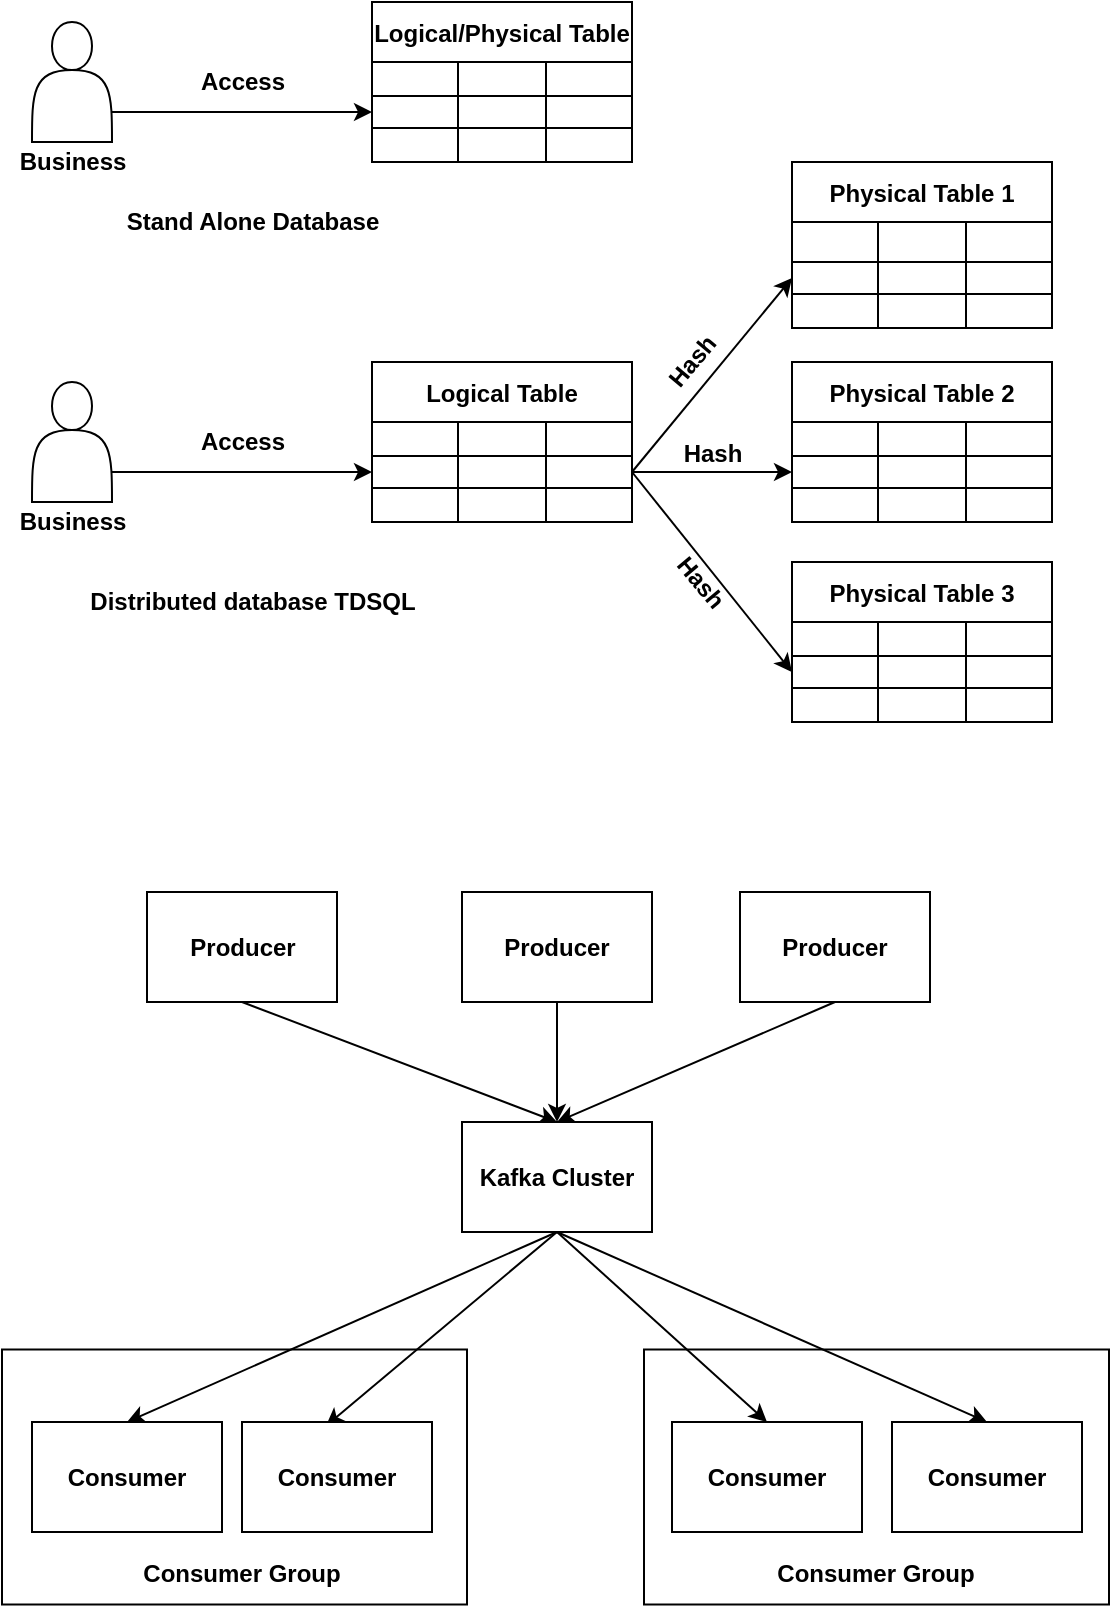 <mxfile version="17.4.2" type="github">
  <diagram id="5ivljqsj1AsLhp-okKk9" name="Page-1">
    <mxGraphModel dx="824" dy="675" grid="1" gridSize="10" guides="1" tooltips="1" connect="1" arrows="1" fold="1" page="1" pageScale="1" pageWidth="827" pageHeight="1169" math="0" shadow="0">
      <root>
        <mxCell id="0" />
        <mxCell id="1" parent="0" />
        <mxCell id="U381cvDwbXXh_-2mYH2C-10" value="" style="rounded=0;whiteSpace=wrap;html=1;" vertex="1" parent="1">
          <mxGeometry x="406" y="813.75" width="232.5" height="127.5" as="geometry" />
        </mxCell>
        <mxCell id="U381cvDwbXXh_-2mYH2C-9" value="" style="rounded=0;whiteSpace=wrap;html=1;" vertex="1" parent="1">
          <mxGeometry x="85" y="813.75" width="232.5" height="127.5" as="geometry" />
        </mxCell>
        <mxCell id="CIrGzN-7pVDjRdNqsoNU-16" style="edgeStyle=orthogonalEdgeStyle;rounded=0;orthogonalLoop=1;jettySize=auto;html=1;exitX=1;exitY=0.75;exitDx=0;exitDy=0;entryX=0;entryY=0.5;entryDx=0;entryDy=0;" parent="1" source="CIrGzN-7pVDjRdNqsoNU-1" target="CIrGzN-7pVDjRdNqsoNU-8" edge="1">
          <mxGeometry relative="1" as="geometry" />
        </mxCell>
        <mxCell id="CIrGzN-7pVDjRdNqsoNU-1" value="" style="shape=actor;whiteSpace=wrap;html=1;" parent="1" vertex="1">
          <mxGeometry x="100" y="150" width="40" height="60" as="geometry" />
        </mxCell>
        <mxCell id="CIrGzN-7pVDjRdNqsoNU-2" value="&lt;b&gt;Business&lt;/b&gt;" style="text;html=1;align=center;verticalAlign=middle;resizable=0;points=[];autosize=1;strokeColor=none;fillColor=none;" parent="1" vertex="1">
          <mxGeometry x="85" y="210" width="70" height="20" as="geometry" />
        </mxCell>
        <mxCell id="CIrGzN-7pVDjRdNqsoNU-3" value="Logical/Physical Table" style="shape=table;startSize=30;container=1;collapsible=0;childLayout=tableLayout;fontStyle=1;align=center;" parent="1" vertex="1">
          <mxGeometry x="270" y="140" width="130" height="80" as="geometry" />
        </mxCell>
        <mxCell id="CIrGzN-7pVDjRdNqsoNU-4" value="" style="shape=tableRow;horizontal=0;startSize=0;swimlaneHead=0;swimlaneBody=0;top=0;left=0;bottom=0;right=0;collapsible=0;dropTarget=0;fillColor=none;points=[[0,0.5],[1,0.5]];portConstraint=eastwest;" parent="CIrGzN-7pVDjRdNqsoNU-3" vertex="1">
          <mxGeometry y="30" width="130" height="17" as="geometry" />
        </mxCell>
        <mxCell id="CIrGzN-7pVDjRdNqsoNU-5" value="" style="shape=partialRectangle;html=1;whiteSpace=wrap;connectable=0;fillColor=none;top=0;left=0;bottom=0;right=0;overflow=hidden;" parent="CIrGzN-7pVDjRdNqsoNU-4" vertex="1">
          <mxGeometry width="43" height="17" as="geometry">
            <mxRectangle width="43" height="17" as="alternateBounds" />
          </mxGeometry>
        </mxCell>
        <mxCell id="CIrGzN-7pVDjRdNqsoNU-6" value="" style="shape=partialRectangle;html=1;whiteSpace=wrap;connectable=0;fillColor=none;top=0;left=0;bottom=0;right=0;overflow=hidden;" parent="CIrGzN-7pVDjRdNqsoNU-4" vertex="1">
          <mxGeometry x="43" width="44" height="17" as="geometry">
            <mxRectangle width="44" height="17" as="alternateBounds" />
          </mxGeometry>
        </mxCell>
        <mxCell id="CIrGzN-7pVDjRdNqsoNU-7" value="" style="shape=partialRectangle;html=1;whiteSpace=wrap;connectable=0;fillColor=none;top=0;left=0;bottom=0;right=0;overflow=hidden;" parent="CIrGzN-7pVDjRdNqsoNU-4" vertex="1">
          <mxGeometry x="87" width="43" height="17" as="geometry">
            <mxRectangle width="43" height="17" as="alternateBounds" />
          </mxGeometry>
        </mxCell>
        <mxCell id="CIrGzN-7pVDjRdNqsoNU-8" value="" style="shape=tableRow;horizontal=0;startSize=0;swimlaneHead=0;swimlaneBody=0;top=0;left=0;bottom=0;right=0;collapsible=0;dropTarget=0;fillColor=none;points=[[0,0.5],[1,0.5]];portConstraint=eastwest;" parent="CIrGzN-7pVDjRdNqsoNU-3" vertex="1">
          <mxGeometry y="47" width="130" height="16" as="geometry" />
        </mxCell>
        <mxCell id="CIrGzN-7pVDjRdNqsoNU-9" value="" style="shape=partialRectangle;html=1;whiteSpace=wrap;connectable=0;fillColor=none;top=0;left=0;bottom=0;right=0;overflow=hidden;" parent="CIrGzN-7pVDjRdNqsoNU-8" vertex="1">
          <mxGeometry width="43" height="16" as="geometry">
            <mxRectangle width="43" height="16" as="alternateBounds" />
          </mxGeometry>
        </mxCell>
        <mxCell id="CIrGzN-7pVDjRdNqsoNU-10" value="" style="shape=partialRectangle;html=1;whiteSpace=wrap;connectable=0;fillColor=none;top=0;left=0;bottom=0;right=0;overflow=hidden;" parent="CIrGzN-7pVDjRdNqsoNU-8" vertex="1">
          <mxGeometry x="43" width="44" height="16" as="geometry">
            <mxRectangle width="44" height="16" as="alternateBounds" />
          </mxGeometry>
        </mxCell>
        <mxCell id="CIrGzN-7pVDjRdNqsoNU-11" value="" style="shape=partialRectangle;html=1;whiteSpace=wrap;connectable=0;fillColor=none;top=0;left=0;bottom=0;right=0;overflow=hidden;" parent="CIrGzN-7pVDjRdNqsoNU-8" vertex="1">
          <mxGeometry x="87" width="43" height="16" as="geometry">
            <mxRectangle width="43" height="16" as="alternateBounds" />
          </mxGeometry>
        </mxCell>
        <mxCell id="CIrGzN-7pVDjRdNqsoNU-12" value="" style="shape=tableRow;horizontal=0;startSize=0;swimlaneHead=0;swimlaneBody=0;top=0;left=0;bottom=0;right=0;collapsible=0;dropTarget=0;fillColor=none;points=[[0,0.5],[1,0.5]];portConstraint=eastwest;" parent="CIrGzN-7pVDjRdNqsoNU-3" vertex="1">
          <mxGeometry y="63" width="130" height="17" as="geometry" />
        </mxCell>
        <mxCell id="CIrGzN-7pVDjRdNqsoNU-13" value="" style="shape=partialRectangle;html=1;whiteSpace=wrap;connectable=0;fillColor=none;top=0;left=0;bottom=0;right=0;overflow=hidden;" parent="CIrGzN-7pVDjRdNqsoNU-12" vertex="1">
          <mxGeometry width="43" height="17" as="geometry">
            <mxRectangle width="43" height="17" as="alternateBounds" />
          </mxGeometry>
        </mxCell>
        <mxCell id="CIrGzN-7pVDjRdNqsoNU-14" value="" style="shape=partialRectangle;html=1;whiteSpace=wrap;connectable=0;fillColor=none;top=0;left=0;bottom=0;right=0;overflow=hidden;" parent="CIrGzN-7pVDjRdNqsoNU-12" vertex="1">
          <mxGeometry x="43" width="44" height="17" as="geometry">
            <mxRectangle width="44" height="17" as="alternateBounds" />
          </mxGeometry>
        </mxCell>
        <mxCell id="CIrGzN-7pVDjRdNqsoNU-15" value="" style="shape=partialRectangle;html=1;whiteSpace=wrap;connectable=0;fillColor=none;top=0;left=0;bottom=0;right=0;overflow=hidden;" parent="CIrGzN-7pVDjRdNqsoNU-12" vertex="1">
          <mxGeometry x="87" width="43" height="17" as="geometry">
            <mxRectangle width="43" height="17" as="alternateBounds" />
          </mxGeometry>
        </mxCell>
        <mxCell id="CIrGzN-7pVDjRdNqsoNU-17" value="&lt;b&gt;Access&lt;/b&gt;" style="text;html=1;align=center;verticalAlign=middle;resizable=0;points=[];autosize=1;strokeColor=none;fillColor=none;" parent="1" vertex="1">
          <mxGeometry x="175" y="170" width="60" height="20" as="geometry" />
        </mxCell>
        <mxCell id="CIrGzN-7pVDjRdNqsoNU-18" value="&lt;b&gt;Stand Alone Database&lt;/b&gt;" style="text;html=1;align=center;verticalAlign=middle;resizable=0;points=[];autosize=1;strokeColor=none;fillColor=none;" parent="1" vertex="1">
          <mxGeometry x="140" y="240" width="140" height="20" as="geometry" />
        </mxCell>
        <mxCell id="CIrGzN-7pVDjRdNqsoNU-35" style="edgeStyle=orthogonalEdgeStyle;rounded=0;orthogonalLoop=1;jettySize=auto;html=1;exitX=1;exitY=0.75;exitDx=0;exitDy=0;" parent="1" source="CIrGzN-7pVDjRdNqsoNU-20" target="CIrGzN-7pVDjRdNqsoNU-27" edge="1">
          <mxGeometry relative="1" as="geometry" />
        </mxCell>
        <mxCell id="CIrGzN-7pVDjRdNqsoNU-20" value="" style="shape=actor;whiteSpace=wrap;html=1;" parent="1" vertex="1">
          <mxGeometry x="100" y="330" width="40" height="60" as="geometry" />
        </mxCell>
        <mxCell id="CIrGzN-7pVDjRdNqsoNU-21" value="&lt;b&gt;Business&lt;/b&gt;" style="text;html=1;align=center;verticalAlign=middle;resizable=0;points=[];autosize=1;strokeColor=none;fillColor=none;" parent="1" vertex="1">
          <mxGeometry x="85" y="390" width="70" height="20" as="geometry" />
        </mxCell>
        <mxCell id="CIrGzN-7pVDjRdNqsoNU-22" value="Logical Table" style="shape=table;startSize=30;container=1;collapsible=0;childLayout=tableLayout;fontStyle=1;align=center;" parent="1" vertex="1">
          <mxGeometry x="270" y="320" width="130" height="80" as="geometry" />
        </mxCell>
        <mxCell id="CIrGzN-7pVDjRdNqsoNU-23" value="" style="shape=tableRow;horizontal=0;startSize=0;swimlaneHead=0;swimlaneBody=0;top=0;left=0;bottom=0;right=0;collapsible=0;dropTarget=0;fillColor=none;points=[[0,0.5],[1,0.5]];portConstraint=eastwest;" parent="CIrGzN-7pVDjRdNqsoNU-22" vertex="1">
          <mxGeometry y="30" width="130" height="17" as="geometry" />
        </mxCell>
        <mxCell id="CIrGzN-7pVDjRdNqsoNU-24" value="" style="shape=partialRectangle;html=1;whiteSpace=wrap;connectable=0;fillColor=none;top=0;left=0;bottom=0;right=0;overflow=hidden;" parent="CIrGzN-7pVDjRdNqsoNU-23" vertex="1">
          <mxGeometry width="43" height="17" as="geometry">
            <mxRectangle width="43" height="17" as="alternateBounds" />
          </mxGeometry>
        </mxCell>
        <mxCell id="CIrGzN-7pVDjRdNqsoNU-25" value="" style="shape=partialRectangle;html=1;whiteSpace=wrap;connectable=0;fillColor=none;top=0;left=0;bottom=0;right=0;overflow=hidden;" parent="CIrGzN-7pVDjRdNqsoNU-23" vertex="1">
          <mxGeometry x="43" width="44" height="17" as="geometry">
            <mxRectangle width="44" height="17" as="alternateBounds" />
          </mxGeometry>
        </mxCell>
        <mxCell id="CIrGzN-7pVDjRdNqsoNU-26" value="" style="shape=partialRectangle;html=1;whiteSpace=wrap;connectable=0;fillColor=none;top=0;left=0;bottom=0;right=0;overflow=hidden;" parent="CIrGzN-7pVDjRdNqsoNU-23" vertex="1">
          <mxGeometry x="87" width="43" height="17" as="geometry">
            <mxRectangle width="43" height="17" as="alternateBounds" />
          </mxGeometry>
        </mxCell>
        <mxCell id="CIrGzN-7pVDjRdNqsoNU-27" value="" style="shape=tableRow;horizontal=0;startSize=0;swimlaneHead=0;swimlaneBody=0;top=0;left=0;bottom=0;right=0;collapsible=0;dropTarget=0;fillColor=none;points=[[0,0.5],[1,0.5]];portConstraint=eastwest;" parent="CIrGzN-7pVDjRdNqsoNU-22" vertex="1">
          <mxGeometry y="47" width="130" height="16" as="geometry" />
        </mxCell>
        <mxCell id="CIrGzN-7pVDjRdNqsoNU-28" value="" style="shape=partialRectangle;html=1;whiteSpace=wrap;connectable=0;fillColor=none;top=0;left=0;bottom=0;right=0;overflow=hidden;" parent="CIrGzN-7pVDjRdNqsoNU-27" vertex="1">
          <mxGeometry width="43" height="16" as="geometry">
            <mxRectangle width="43" height="16" as="alternateBounds" />
          </mxGeometry>
        </mxCell>
        <mxCell id="CIrGzN-7pVDjRdNqsoNU-29" value="" style="shape=partialRectangle;html=1;whiteSpace=wrap;connectable=0;fillColor=none;top=0;left=0;bottom=0;right=0;overflow=hidden;" parent="CIrGzN-7pVDjRdNqsoNU-27" vertex="1">
          <mxGeometry x="43" width="44" height="16" as="geometry">
            <mxRectangle width="44" height="16" as="alternateBounds" />
          </mxGeometry>
        </mxCell>
        <mxCell id="CIrGzN-7pVDjRdNqsoNU-30" value="" style="shape=partialRectangle;html=1;whiteSpace=wrap;connectable=0;fillColor=none;top=0;left=0;bottom=0;right=0;overflow=hidden;" parent="CIrGzN-7pVDjRdNqsoNU-27" vertex="1">
          <mxGeometry x="87" width="43" height="16" as="geometry">
            <mxRectangle width="43" height="16" as="alternateBounds" />
          </mxGeometry>
        </mxCell>
        <mxCell id="CIrGzN-7pVDjRdNqsoNU-31" value="" style="shape=tableRow;horizontal=0;startSize=0;swimlaneHead=0;swimlaneBody=0;top=0;left=0;bottom=0;right=0;collapsible=0;dropTarget=0;fillColor=none;points=[[0,0.5],[1,0.5]];portConstraint=eastwest;" parent="CIrGzN-7pVDjRdNqsoNU-22" vertex="1">
          <mxGeometry y="63" width="130" height="17" as="geometry" />
        </mxCell>
        <mxCell id="CIrGzN-7pVDjRdNqsoNU-32" value="" style="shape=partialRectangle;html=1;whiteSpace=wrap;connectable=0;fillColor=none;top=0;left=0;bottom=0;right=0;overflow=hidden;" parent="CIrGzN-7pVDjRdNqsoNU-31" vertex="1">
          <mxGeometry width="43" height="17" as="geometry">
            <mxRectangle width="43" height="17" as="alternateBounds" />
          </mxGeometry>
        </mxCell>
        <mxCell id="CIrGzN-7pVDjRdNqsoNU-33" value="" style="shape=partialRectangle;html=1;whiteSpace=wrap;connectable=0;fillColor=none;top=0;left=0;bottom=0;right=0;overflow=hidden;" parent="CIrGzN-7pVDjRdNqsoNU-31" vertex="1">
          <mxGeometry x="43" width="44" height="17" as="geometry">
            <mxRectangle width="44" height="17" as="alternateBounds" />
          </mxGeometry>
        </mxCell>
        <mxCell id="CIrGzN-7pVDjRdNqsoNU-34" value="" style="shape=partialRectangle;html=1;whiteSpace=wrap;connectable=0;fillColor=none;top=0;left=0;bottom=0;right=0;overflow=hidden;" parent="CIrGzN-7pVDjRdNqsoNU-31" vertex="1">
          <mxGeometry x="87" width="43" height="17" as="geometry">
            <mxRectangle width="43" height="17" as="alternateBounds" />
          </mxGeometry>
        </mxCell>
        <mxCell id="CIrGzN-7pVDjRdNqsoNU-36" value="&lt;b&gt;Access&lt;/b&gt;" style="text;html=1;align=center;verticalAlign=middle;resizable=0;points=[];autosize=1;strokeColor=none;fillColor=none;" parent="1" vertex="1">
          <mxGeometry x="175" y="350" width="60" height="20" as="geometry" />
        </mxCell>
        <mxCell id="CIrGzN-7pVDjRdNqsoNU-37" value="Physical Table 1" style="shape=table;startSize=30;container=1;collapsible=0;childLayout=tableLayout;fontStyle=1;align=center;" parent="1" vertex="1">
          <mxGeometry x="480" y="220" width="130" height="83" as="geometry" />
        </mxCell>
        <mxCell id="CIrGzN-7pVDjRdNqsoNU-38" value="" style="shape=tableRow;horizontal=0;startSize=0;swimlaneHead=0;swimlaneBody=0;top=0;left=0;bottom=0;right=0;collapsible=0;dropTarget=0;fillColor=none;points=[[0,0.5],[1,0.5]];portConstraint=eastwest;" parent="CIrGzN-7pVDjRdNqsoNU-37" vertex="1">
          <mxGeometry y="30" width="130" height="20" as="geometry" />
        </mxCell>
        <mxCell id="CIrGzN-7pVDjRdNqsoNU-39" value="" style="shape=partialRectangle;html=1;whiteSpace=wrap;connectable=0;fillColor=none;top=0;left=0;bottom=0;right=0;overflow=hidden;" parent="CIrGzN-7pVDjRdNqsoNU-38" vertex="1">
          <mxGeometry width="43" height="20" as="geometry">
            <mxRectangle width="43" height="20" as="alternateBounds" />
          </mxGeometry>
        </mxCell>
        <mxCell id="CIrGzN-7pVDjRdNqsoNU-40" value="" style="shape=partialRectangle;html=1;whiteSpace=wrap;connectable=0;fillColor=none;top=0;left=0;bottom=0;right=0;overflow=hidden;" parent="CIrGzN-7pVDjRdNqsoNU-38" vertex="1">
          <mxGeometry x="43" width="44" height="20" as="geometry">
            <mxRectangle width="44" height="20" as="alternateBounds" />
          </mxGeometry>
        </mxCell>
        <mxCell id="CIrGzN-7pVDjRdNqsoNU-41" value="" style="shape=partialRectangle;html=1;whiteSpace=wrap;connectable=0;fillColor=none;top=0;left=0;bottom=0;right=0;overflow=hidden;" parent="CIrGzN-7pVDjRdNqsoNU-38" vertex="1">
          <mxGeometry x="87" width="43" height="20" as="geometry">
            <mxRectangle width="43" height="20" as="alternateBounds" />
          </mxGeometry>
        </mxCell>
        <mxCell id="CIrGzN-7pVDjRdNqsoNU-42" value="" style="shape=tableRow;horizontal=0;startSize=0;swimlaneHead=0;swimlaneBody=0;top=0;left=0;bottom=0;right=0;collapsible=0;dropTarget=0;fillColor=none;points=[[0,0.5],[1,0.5]];portConstraint=eastwest;" parent="CIrGzN-7pVDjRdNqsoNU-37" vertex="1">
          <mxGeometry y="50" width="130" height="16" as="geometry" />
        </mxCell>
        <mxCell id="CIrGzN-7pVDjRdNqsoNU-43" value="" style="shape=partialRectangle;html=1;whiteSpace=wrap;connectable=0;fillColor=none;top=0;left=0;bottom=0;right=0;overflow=hidden;" parent="CIrGzN-7pVDjRdNqsoNU-42" vertex="1">
          <mxGeometry width="43" height="16" as="geometry">
            <mxRectangle width="43" height="16" as="alternateBounds" />
          </mxGeometry>
        </mxCell>
        <mxCell id="CIrGzN-7pVDjRdNqsoNU-44" value="" style="shape=partialRectangle;html=1;whiteSpace=wrap;connectable=0;fillColor=none;top=0;left=0;bottom=0;right=0;overflow=hidden;" parent="CIrGzN-7pVDjRdNqsoNU-42" vertex="1">
          <mxGeometry x="43" width="44" height="16" as="geometry">
            <mxRectangle width="44" height="16" as="alternateBounds" />
          </mxGeometry>
        </mxCell>
        <mxCell id="CIrGzN-7pVDjRdNqsoNU-45" value="" style="shape=partialRectangle;html=1;whiteSpace=wrap;connectable=0;fillColor=none;top=0;left=0;bottom=0;right=0;overflow=hidden;" parent="CIrGzN-7pVDjRdNqsoNU-42" vertex="1">
          <mxGeometry x="87" width="43" height="16" as="geometry">
            <mxRectangle width="43" height="16" as="alternateBounds" />
          </mxGeometry>
        </mxCell>
        <mxCell id="CIrGzN-7pVDjRdNqsoNU-46" value="" style="shape=tableRow;horizontal=0;startSize=0;swimlaneHead=0;swimlaneBody=0;top=0;left=0;bottom=0;right=0;collapsible=0;dropTarget=0;fillColor=none;points=[[0,0.5],[1,0.5]];portConstraint=eastwest;" parent="CIrGzN-7pVDjRdNqsoNU-37" vertex="1">
          <mxGeometry y="66" width="130" height="17" as="geometry" />
        </mxCell>
        <mxCell id="CIrGzN-7pVDjRdNqsoNU-47" value="" style="shape=partialRectangle;html=1;whiteSpace=wrap;connectable=0;fillColor=none;top=0;left=0;bottom=0;right=0;overflow=hidden;" parent="CIrGzN-7pVDjRdNqsoNU-46" vertex="1">
          <mxGeometry width="43" height="17" as="geometry">
            <mxRectangle width="43" height="17" as="alternateBounds" />
          </mxGeometry>
        </mxCell>
        <mxCell id="CIrGzN-7pVDjRdNqsoNU-48" value="" style="shape=partialRectangle;html=1;whiteSpace=wrap;connectable=0;fillColor=none;top=0;left=0;bottom=0;right=0;overflow=hidden;" parent="CIrGzN-7pVDjRdNqsoNU-46" vertex="1">
          <mxGeometry x="43" width="44" height="17" as="geometry">
            <mxRectangle width="44" height="17" as="alternateBounds" />
          </mxGeometry>
        </mxCell>
        <mxCell id="CIrGzN-7pVDjRdNqsoNU-49" value="" style="shape=partialRectangle;html=1;whiteSpace=wrap;connectable=0;fillColor=none;top=0;left=0;bottom=0;right=0;overflow=hidden;" parent="CIrGzN-7pVDjRdNqsoNU-46" vertex="1">
          <mxGeometry x="87" width="43" height="17" as="geometry">
            <mxRectangle width="43" height="17" as="alternateBounds" />
          </mxGeometry>
        </mxCell>
        <mxCell id="CIrGzN-7pVDjRdNqsoNU-50" value="Physical Table 2" style="shape=table;startSize=30;container=1;collapsible=0;childLayout=tableLayout;fontStyle=1;align=center;" parent="1" vertex="1">
          <mxGeometry x="480" y="320" width="130" height="80" as="geometry" />
        </mxCell>
        <mxCell id="CIrGzN-7pVDjRdNqsoNU-51" value="" style="shape=tableRow;horizontal=0;startSize=0;swimlaneHead=0;swimlaneBody=0;top=0;left=0;bottom=0;right=0;collapsible=0;dropTarget=0;fillColor=none;points=[[0,0.5],[1,0.5]];portConstraint=eastwest;" parent="CIrGzN-7pVDjRdNqsoNU-50" vertex="1">
          <mxGeometry y="30" width="130" height="17" as="geometry" />
        </mxCell>
        <mxCell id="CIrGzN-7pVDjRdNqsoNU-52" value="" style="shape=partialRectangle;html=1;whiteSpace=wrap;connectable=0;fillColor=none;top=0;left=0;bottom=0;right=0;overflow=hidden;" parent="CIrGzN-7pVDjRdNqsoNU-51" vertex="1">
          <mxGeometry width="43" height="17" as="geometry">
            <mxRectangle width="43" height="17" as="alternateBounds" />
          </mxGeometry>
        </mxCell>
        <mxCell id="CIrGzN-7pVDjRdNqsoNU-53" value="" style="shape=partialRectangle;html=1;whiteSpace=wrap;connectable=0;fillColor=none;top=0;left=0;bottom=0;right=0;overflow=hidden;" parent="CIrGzN-7pVDjRdNqsoNU-51" vertex="1">
          <mxGeometry x="43" width="44" height="17" as="geometry">
            <mxRectangle width="44" height="17" as="alternateBounds" />
          </mxGeometry>
        </mxCell>
        <mxCell id="CIrGzN-7pVDjRdNqsoNU-54" value="" style="shape=partialRectangle;html=1;whiteSpace=wrap;connectable=0;fillColor=none;top=0;left=0;bottom=0;right=0;overflow=hidden;" parent="CIrGzN-7pVDjRdNqsoNU-51" vertex="1">
          <mxGeometry x="87" width="43" height="17" as="geometry">
            <mxRectangle width="43" height="17" as="alternateBounds" />
          </mxGeometry>
        </mxCell>
        <mxCell id="CIrGzN-7pVDjRdNqsoNU-55" value="" style="shape=tableRow;horizontal=0;startSize=0;swimlaneHead=0;swimlaneBody=0;top=0;left=0;bottom=0;right=0;collapsible=0;dropTarget=0;fillColor=none;points=[[0,0.5],[1,0.5]];portConstraint=eastwest;" parent="CIrGzN-7pVDjRdNqsoNU-50" vertex="1">
          <mxGeometry y="47" width="130" height="16" as="geometry" />
        </mxCell>
        <mxCell id="CIrGzN-7pVDjRdNqsoNU-56" value="" style="shape=partialRectangle;html=1;whiteSpace=wrap;connectable=0;fillColor=none;top=0;left=0;bottom=0;right=0;overflow=hidden;" parent="CIrGzN-7pVDjRdNqsoNU-55" vertex="1">
          <mxGeometry width="43" height="16" as="geometry">
            <mxRectangle width="43" height="16" as="alternateBounds" />
          </mxGeometry>
        </mxCell>
        <mxCell id="CIrGzN-7pVDjRdNqsoNU-57" value="" style="shape=partialRectangle;html=1;whiteSpace=wrap;connectable=0;fillColor=none;top=0;left=0;bottom=0;right=0;overflow=hidden;" parent="CIrGzN-7pVDjRdNqsoNU-55" vertex="1">
          <mxGeometry x="43" width="44" height="16" as="geometry">
            <mxRectangle width="44" height="16" as="alternateBounds" />
          </mxGeometry>
        </mxCell>
        <mxCell id="CIrGzN-7pVDjRdNqsoNU-58" value="" style="shape=partialRectangle;html=1;whiteSpace=wrap;connectable=0;fillColor=none;top=0;left=0;bottom=0;right=0;overflow=hidden;" parent="CIrGzN-7pVDjRdNqsoNU-55" vertex="1">
          <mxGeometry x="87" width="43" height="16" as="geometry">
            <mxRectangle width="43" height="16" as="alternateBounds" />
          </mxGeometry>
        </mxCell>
        <mxCell id="CIrGzN-7pVDjRdNqsoNU-59" value="" style="shape=tableRow;horizontal=0;startSize=0;swimlaneHead=0;swimlaneBody=0;top=0;left=0;bottom=0;right=0;collapsible=0;dropTarget=0;fillColor=none;points=[[0,0.5],[1,0.5]];portConstraint=eastwest;" parent="CIrGzN-7pVDjRdNqsoNU-50" vertex="1">
          <mxGeometry y="63" width="130" height="17" as="geometry" />
        </mxCell>
        <mxCell id="CIrGzN-7pVDjRdNqsoNU-60" value="" style="shape=partialRectangle;html=1;whiteSpace=wrap;connectable=0;fillColor=none;top=0;left=0;bottom=0;right=0;overflow=hidden;" parent="CIrGzN-7pVDjRdNqsoNU-59" vertex="1">
          <mxGeometry width="43" height="17" as="geometry">
            <mxRectangle width="43" height="17" as="alternateBounds" />
          </mxGeometry>
        </mxCell>
        <mxCell id="CIrGzN-7pVDjRdNqsoNU-61" value="" style="shape=partialRectangle;html=1;whiteSpace=wrap;connectable=0;fillColor=none;top=0;left=0;bottom=0;right=0;overflow=hidden;" parent="CIrGzN-7pVDjRdNqsoNU-59" vertex="1">
          <mxGeometry x="43" width="44" height="17" as="geometry">
            <mxRectangle width="44" height="17" as="alternateBounds" />
          </mxGeometry>
        </mxCell>
        <mxCell id="CIrGzN-7pVDjRdNqsoNU-62" value="" style="shape=partialRectangle;html=1;whiteSpace=wrap;connectable=0;fillColor=none;top=0;left=0;bottom=0;right=0;overflow=hidden;" parent="CIrGzN-7pVDjRdNqsoNU-59" vertex="1">
          <mxGeometry x="87" width="43" height="17" as="geometry">
            <mxRectangle width="43" height="17" as="alternateBounds" />
          </mxGeometry>
        </mxCell>
        <mxCell id="CIrGzN-7pVDjRdNqsoNU-63" value="Physical Table 3" style="shape=table;startSize=30;container=1;collapsible=0;childLayout=tableLayout;fontStyle=1;align=center;" parent="1" vertex="1">
          <mxGeometry x="480" y="420" width="130" height="80" as="geometry" />
        </mxCell>
        <mxCell id="CIrGzN-7pVDjRdNqsoNU-64" value="" style="shape=tableRow;horizontal=0;startSize=0;swimlaneHead=0;swimlaneBody=0;top=0;left=0;bottom=0;right=0;collapsible=0;dropTarget=0;fillColor=none;points=[[0,0.5],[1,0.5]];portConstraint=eastwest;" parent="CIrGzN-7pVDjRdNqsoNU-63" vertex="1">
          <mxGeometry y="30" width="130" height="17" as="geometry" />
        </mxCell>
        <mxCell id="CIrGzN-7pVDjRdNqsoNU-65" value="" style="shape=partialRectangle;html=1;whiteSpace=wrap;connectable=0;fillColor=none;top=0;left=0;bottom=0;right=0;overflow=hidden;" parent="CIrGzN-7pVDjRdNqsoNU-64" vertex="1">
          <mxGeometry width="43" height="17" as="geometry">
            <mxRectangle width="43" height="17" as="alternateBounds" />
          </mxGeometry>
        </mxCell>
        <mxCell id="CIrGzN-7pVDjRdNqsoNU-66" value="" style="shape=partialRectangle;html=1;whiteSpace=wrap;connectable=0;fillColor=none;top=0;left=0;bottom=0;right=0;overflow=hidden;" parent="CIrGzN-7pVDjRdNqsoNU-64" vertex="1">
          <mxGeometry x="43" width="44" height="17" as="geometry">
            <mxRectangle width="44" height="17" as="alternateBounds" />
          </mxGeometry>
        </mxCell>
        <mxCell id="CIrGzN-7pVDjRdNqsoNU-67" value="" style="shape=partialRectangle;html=1;whiteSpace=wrap;connectable=0;fillColor=none;top=0;left=0;bottom=0;right=0;overflow=hidden;" parent="CIrGzN-7pVDjRdNqsoNU-64" vertex="1">
          <mxGeometry x="87" width="43" height="17" as="geometry">
            <mxRectangle width="43" height="17" as="alternateBounds" />
          </mxGeometry>
        </mxCell>
        <mxCell id="CIrGzN-7pVDjRdNqsoNU-68" value="" style="shape=tableRow;horizontal=0;startSize=0;swimlaneHead=0;swimlaneBody=0;top=0;left=0;bottom=0;right=0;collapsible=0;dropTarget=0;fillColor=none;points=[[0,0.5],[1,0.5]];portConstraint=eastwest;" parent="CIrGzN-7pVDjRdNqsoNU-63" vertex="1">
          <mxGeometry y="47" width="130" height="16" as="geometry" />
        </mxCell>
        <mxCell id="CIrGzN-7pVDjRdNqsoNU-69" value="" style="shape=partialRectangle;html=1;whiteSpace=wrap;connectable=0;fillColor=none;top=0;left=0;bottom=0;right=0;overflow=hidden;" parent="CIrGzN-7pVDjRdNqsoNU-68" vertex="1">
          <mxGeometry width="43" height="16" as="geometry">
            <mxRectangle width="43" height="16" as="alternateBounds" />
          </mxGeometry>
        </mxCell>
        <mxCell id="CIrGzN-7pVDjRdNqsoNU-70" value="" style="shape=partialRectangle;html=1;whiteSpace=wrap;connectable=0;fillColor=none;top=0;left=0;bottom=0;right=0;overflow=hidden;" parent="CIrGzN-7pVDjRdNqsoNU-68" vertex="1">
          <mxGeometry x="43" width="44" height="16" as="geometry">
            <mxRectangle width="44" height="16" as="alternateBounds" />
          </mxGeometry>
        </mxCell>
        <mxCell id="CIrGzN-7pVDjRdNqsoNU-71" value="" style="shape=partialRectangle;html=1;whiteSpace=wrap;connectable=0;fillColor=none;top=0;left=0;bottom=0;right=0;overflow=hidden;" parent="CIrGzN-7pVDjRdNqsoNU-68" vertex="1">
          <mxGeometry x="87" width="43" height="16" as="geometry">
            <mxRectangle width="43" height="16" as="alternateBounds" />
          </mxGeometry>
        </mxCell>
        <mxCell id="CIrGzN-7pVDjRdNqsoNU-72" value="" style="shape=tableRow;horizontal=0;startSize=0;swimlaneHead=0;swimlaneBody=0;top=0;left=0;bottom=0;right=0;collapsible=0;dropTarget=0;fillColor=none;points=[[0,0.5],[1,0.5]];portConstraint=eastwest;" parent="CIrGzN-7pVDjRdNqsoNU-63" vertex="1">
          <mxGeometry y="63" width="130" height="17" as="geometry" />
        </mxCell>
        <mxCell id="CIrGzN-7pVDjRdNqsoNU-73" value="" style="shape=partialRectangle;html=1;whiteSpace=wrap;connectable=0;fillColor=none;top=0;left=0;bottom=0;right=0;overflow=hidden;" parent="CIrGzN-7pVDjRdNqsoNU-72" vertex="1">
          <mxGeometry width="43" height="17" as="geometry">
            <mxRectangle width="43" height="17" as="alternateBounds" />
          </mxGeometry>
        </mxCell>
        <mxCell id="CIrGzN-7pVDjRdNqsoNU-74" value="" style="shape=partialRectangle;html=1;whiteSpace=wrap;connectable=0;fillColor=none;top=0;left=0;bottom=0;right=0;overflow=hidden;" parent="CIrGzN-7pVDjRdNqsoNU-72" vertex="1">
          <mxGeometry x="43" width="44" height="17" as="geometry">
            <mxRectangle width="44" height="17" as="alternateBounds" />
          </mxGeometry>
        </mxCell>
        <mxCell id="CIrGzN-7pVDjRdNqsoNU-75" value="" style="shape=partialRectangle;html=1;whiteSpace=wrap;connectable=0;fillColor=none;top=0;left=0;bottom=0;right=0;overflow=hidden;" parent="CIrGzN-7pVDjRdNqsoNU-72" vertex="1">
          <mxGeometry x="87" width="43" height="17" as="geometry">
            <mxRectangle width="43" height="17" as="alternateBounds" />
          </mxGeometry>
        </mxCell>
        <mxCell id="CIrGzN-7pVDjRdNqsoNU-76" style="rounded=0;orthogonalLoop=1;jettySize=auto;html=1;exitX=1;exitY=0.5;exitDx=0;exitDy=0;entryX=0;entryY=0.5;entryDx=0;entryDy=0;" parent="1" source="CIrGzN-7pVDjRdNqsoNU-27" target="CIrGzN-7pVDjRdNqsoNU-42" edge="1">
          <mxGeometry relative="1" as="geometry" />
        </mxCell>
        <mxCell id="CIrGzN-7pVDjRdNqsoNU-77" style="edgeStyle=none;rounded=0;orthogonalLoop=1;jettySize=auto;html=1;exitX=1;exitY=0.5;exitDx=0;exitDy=0;" parent="1" source="CIrGzN-7pVDjRdNqsoNU-27" target="CIrGzN-7pVDjRdNqsoNU-55" edge="1">
          <mxGeometry relative="1" as="geometry" />
        </mxCell>
        <mxCell id="CIrGzN-7pVDjRdNqsoNU-78" style="edgeStyle=none;rounded=0;orthogonalLoop=1;jettySize=auto;html=1;exitX=1;exitY=0.5;exitDx=0;exitDy=0;entryX=0;entryY=0.5;entryDx=0;entryDy=0;" parent="1" source="CIrGzN-7pVDjRdNqsoNU-27" target="CIrGzN-7pVDjRdNqsoNU-68" edge="1">
          <mxGeometry relative="1" as="geometry" />
        </mxCell>
        <mxCell id="CIrGzN-7pVDjRdNqsoNU-79" value="&lt;b&gt;Hash&lt;/b&gt;" style="text;html=1;align=center;verticalAlign=middle;resizable=0;points=[];autosize=1;strokeColor=none;fillColor=none;" parent="1" vertex="1">
          <mxGeometry x="420" y="356" width="40" height="20" as="geometry" />
        </mxCell>
        <mxCell id="CIrGzN-7pVDjRdNqsoNU-80" value="&lt;b&gt;Hash&lt;/b&gt;" style="text;html=1;align=center;verticalAlign=middle;resizable=0;points=[];autosize=1;strokeColor=none;fillColor=none;rotation=-50;" parent="1" vertex="1">
          <mxGeometry x="410" y="310" width="40" height="20" as="geometry" />
        </mxCell>
        <mxCell id="CIrGzN-7pVDjRdNqsoNU-81" value="&lt;b&gt;Hash&lt;/b&gt;" style="text;html=1;align=center;verticalAlign=middle;resizable=0;points=[];autosize=1;strokeColor=none;fillColor=none;rotation=50;" parent="1" vertex="1">
          <mxGeometry x="414" y="420" width="40" height="20" as="geometry" />
        </mxCell>
        <mxCell id="CIrGzN-7pVDjRdNqsoNU-82" value="&lt;div&gt;&lt;b&gt;Distributed database TDSQL&lt;/b&gt;&lt;/div&gt;" style="text;html=1;align=center;verticalAlign=middle;resizable=0;points=[];autosize=1;strokeColor=none;fillColor=none;" parent="1" vertex="1">
          <mxGeometry x="120" y="430" width="180" height="20" as="geometry" />
        </mxCell>
        <mxCell id="U381cvDwbXXh_-2mYH2C-13" style="rounded=0;orthogonalLoop=1;jettySize=auto;html=1;exitX=0.5;exitY=1;exitDx=0;exitDy=0;entryX=0.5;entryY=0;entryDx=0;entryDy=0;" edge="1" parent="1" source="U381cvDwbXXh_-2mYH2C-1" target="U381cvDwbXXh_-2mYH2C-4">
          <mxGeometry relative="1" as="geometry" />
        </mxCell>
        <mxCell id="U381cvDwbXXh_-2mYH2C-1" value="&lt;b&gt;Producer&lt;/b&gt;" style="rounded=0;whiteSpace=wrap;html=1;" vertex="1" parent="1">
          <mxGeometry x="157.5" y="585" width="95" height="55" as="geometry" />
        </mxCell>
        <mxCell id="U381cvDwbXXh_-2mYH2C-14" style="edgeStyle=none;rounded=0;orthogonalLoop=1;jettySize=auto;html=1;exitX=0.5;exitY=1;exitDx=0;exitDy=0;entryX=0.5;entryY=0;entryDx=0;entryDy=0;" edge="1" parent="1" source="U381cvDwbXXh_-2mYH2C-2" target="U381cvDwbXXh_-2mYH2C-4">
          <mxGeometry relative="1" as="geometry" />
        </mxCell>
        <mxCell id="U381cvDwbXXh_-2mYH2C-2" value="&lt;b&gt;Producer&lt;/b&gt;" style="rounded=0;whiteSpace=wrap;html=1;" vertex="1" parent="1">
          <mxGeometry x="315" y="585" width="95" height="55" as="geometry" />
        </mxCell>
        <mxCell id="U381cvDwbXXh_-2mYH2C-15" style="edgeStyle=none;rounded=0;orthogonalLoop=1;jettySize=auto;html=1;exitX=0.5;exitY=1;exitDx=0;exitDy=0;entryX=0.5;entryY=0;entryDx=0;entryDy=0;" edge="1" parent="1" source="U381cvDwbXXh_-2mYH2C-3" target="U381cvDwbXXh_-2mYH2C-4">
          <mxGeometry relative="1" as="geometry" />
        </mxCell>
        <mxCell id="U381cvDwbXXh_-2mYH2C-3" value="&lt;b&gt;Producer&lt;/b&gt;" style="rounded=0;whiteSpace=wrap;html=1;" vertex="1" parent="1">
          <mxGeometry x="454" y="585" width="95" height="55" as="geometry" />
        </mxCell>
        <mxCell id="U381cvDwbXXh_-2mYH2C-16" style="edgeStyle=none;rounded=0;orthogonalLoop=1;jettySize=auto;html=1;exitX=0.5;exitY=1;exitDx=0;exitDy=0;entryX=0.5;entryY=0;entryDx=0;entryDy=0;" edge="1" parent="1" source="U381cvDwbXXh_-2mYH2C-4" target="U381cvDwbXXh_-2mYH2C-5">
          <mxGeometry relative="1" as="geometry" />
        </mxCell>
        <mxCell id="U381cvDwbXXh_-2mYH2C-17" style="edgeStyle=none;rounded=0;orthogonalLoop=1;jettySize=auto;html=1;exitX=0.5;exitY=1;exitDx=0;exitDy=0;entryX=0.442;entryY=0.036;entryDx=0;entryDy=0;entryPerimeter=0;" edge="1" parent="1" source="U381cvDwbXXh_-2mYH2C-4" target="U381cvDwbXXh_-2mYH2C-6">
          <mxGeometry relative="1" as="geometry" />
        </mxCell>
        <mxCell id="U381cvDwbXXh_-2mYH2C-18" style="edgeStyle=none;rounded=0;orthogonalLoop=1;jettySize=auto;html=1;exitX=0.5;exitY=1;exitDx=0;exitDy=0;entryX=0.5;entryY=0;entryDx=0;entryDy=0;" edge="1" parent="1" source="U381cvDwbXXh_-2mYH2C-4" target="U381cvDwbXXh_-2mYH2C-7">
          <mxGeometry relative="1" as="geometry" />
        </mxCell>
        <mxCell id="U381cvDwbXXh_-2mYH2C-19" style="edgeStyle=none;rounded=0;orthogonalLoop=1;jettySize=auto;html=1;exitX=0.5;exitY=1;exitDx=0;exitDy=0;entryX=0.5;entryY=0;entryDx=0;entryDy=0;" edge="1" parent="1" source="U381cvDwbXXh_-2mYH2C-4" target="U381cvDwbXXh_-2mYH2C-8">
          <mxGeometry relative="1" as="geometry" />
        </mxCell>
        <mxCell id="U381cvDwbXXh_-2mYH2C-4" value="&lt;b&gt;Kafka Cluster&lt;/b&gt;" style="rounded=0;whiteSpace=wrap;html=1;" vertex="1" parent="1">
          <mxGeometry x="315" y="700" width="95" height="55" as="geometry" />
        </mxCell>
        <mxCell id="U381cvDwbXXh_-2mYH2C-5" value="&lt;b&gt;Consumer&lt;/b&gt;" style="rounded=0;whiteSpace=wrap;html=1;" vertex="1" parent="1">
          <mxGeometry x="100" y="850" width="95" height="55" as="geometry" />
        </mxCell>
        <mxCell id="U381cvDwbXXh_-2mYH2C-6" value="&lt;b&gt;Consumer&lt;/b&gt;" style="rounded=0;whiteSpace=wrap;html=1;" vertex="1" parent="1">
          <mxGeometry x="205" y="850" width="95" height="55" as="geometry" />
        </mxCell>
        <mxCell id="U381cvDwbXXh_-2mYH2C-7" value="&lt;b&gt;Consumer&lt;/b&gt;" style="rounded=0;whiteSpace=wrap;html=1;" vertex="1" parent="1">
          <mxGeometry x="420" y="850" width="95" height="55" as="geometry" />
        </mxCell>
        <mxCell id="U381cvDwbXXh_-2mYH2C-8" value="&lt;b&gt;Consumer&lt;/b&gt;" style="rounded=0;whiteSpace=wrap;html=1;" vertex="1" parent="1">
          <mxGeometry x="530" y="850" width="95" height="55" as="geometry" />
        </mxCell>
        <mxCell id="U381cvDwbXXh_-2mYH2C-11" value="&lt;b&gt;Consumer Group&lt;/b&gt;" style="text;html=1;strokeColor=none;fillColor=none;align=center;verticalAlign=middle;whiteSpace=wrap;rounded=0;" vertex="1" parent="1">
          <mxGeometry x="145" y="911.25" width="120" height="30" as="geometry" />
        </mxCell>
        <mxCell id="U381cvDwbXXh_-2mYH2C-12" value="&lt;b&gt;Consumer Group&lt;/b&gt;" style="text;html=1;strokeColor=none;fillColor=none;align=center;verticalAlign=middle;whiteSpace=wrap;rounded=0;" vertex="1" parent="1">
          <mxGeometry x="462.25" y="911.25" width="120" height="30" as="geometry" />
        </mxCell>
      </root>
    </mxGraphModel>
  </diagram>
</mxfile>
